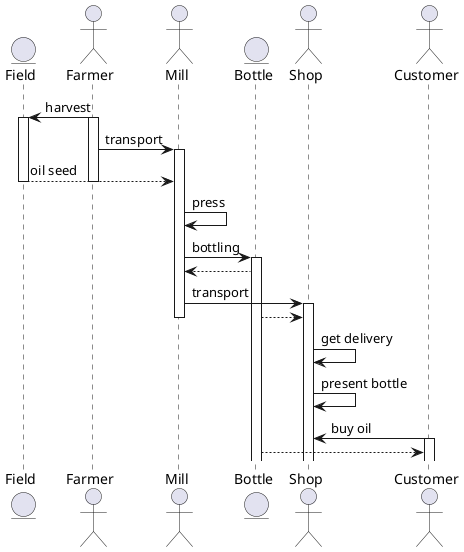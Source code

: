 @startuml
entity Field
actor Farmer
actor Mill
entity Bottle
actor Shop 
actor Customer
Farmer -> Field : harvest
activate Farmer
activate Field
Farmer -> Mill : transport
activate Mill
Field --> Mill : oil seed
deactivate Field
deactivate Farmer
Mill -> Mill : press 
Mill -> Bottle : bottling
activate Bottle
Bottle --> Mill 
Mill -> Shop : transport
activate Shop
Bottle --> Shop
deactivate Mill
Shop -> Shop :  get delivery
Shop -> Shop : present bottle
Customer -> Shop : buy oil
activate Customer
Bottle --> Customer
@enduml